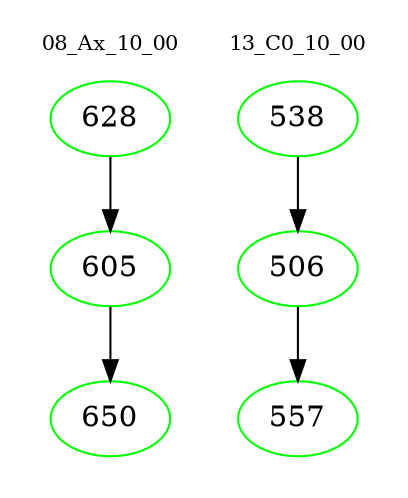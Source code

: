 digraph{
subgraph cluster_0 {
color = white
label = "08_Ax_10_00";
fontsize=10;
T0_628 [label="628", color="green"]
T0_628 -> T0_605 [color="black"]
T0_605 [label="605", color="green"]
T0_605 -> T0_650 [color="black"]
T0_650 [label="650", color="green"]
}
subgraph cluster_1 {
color = white
label = "13_C0_10_00";
fontsize=10;
T1_538 [label="538", color="green"]
T1_538 -> T1_506 [color="black"]
T1_506 [label="506", color="green"]
T1_506 -> T1_557 [color="black"]
T1_557 [label="557", color="green"]
}
}
